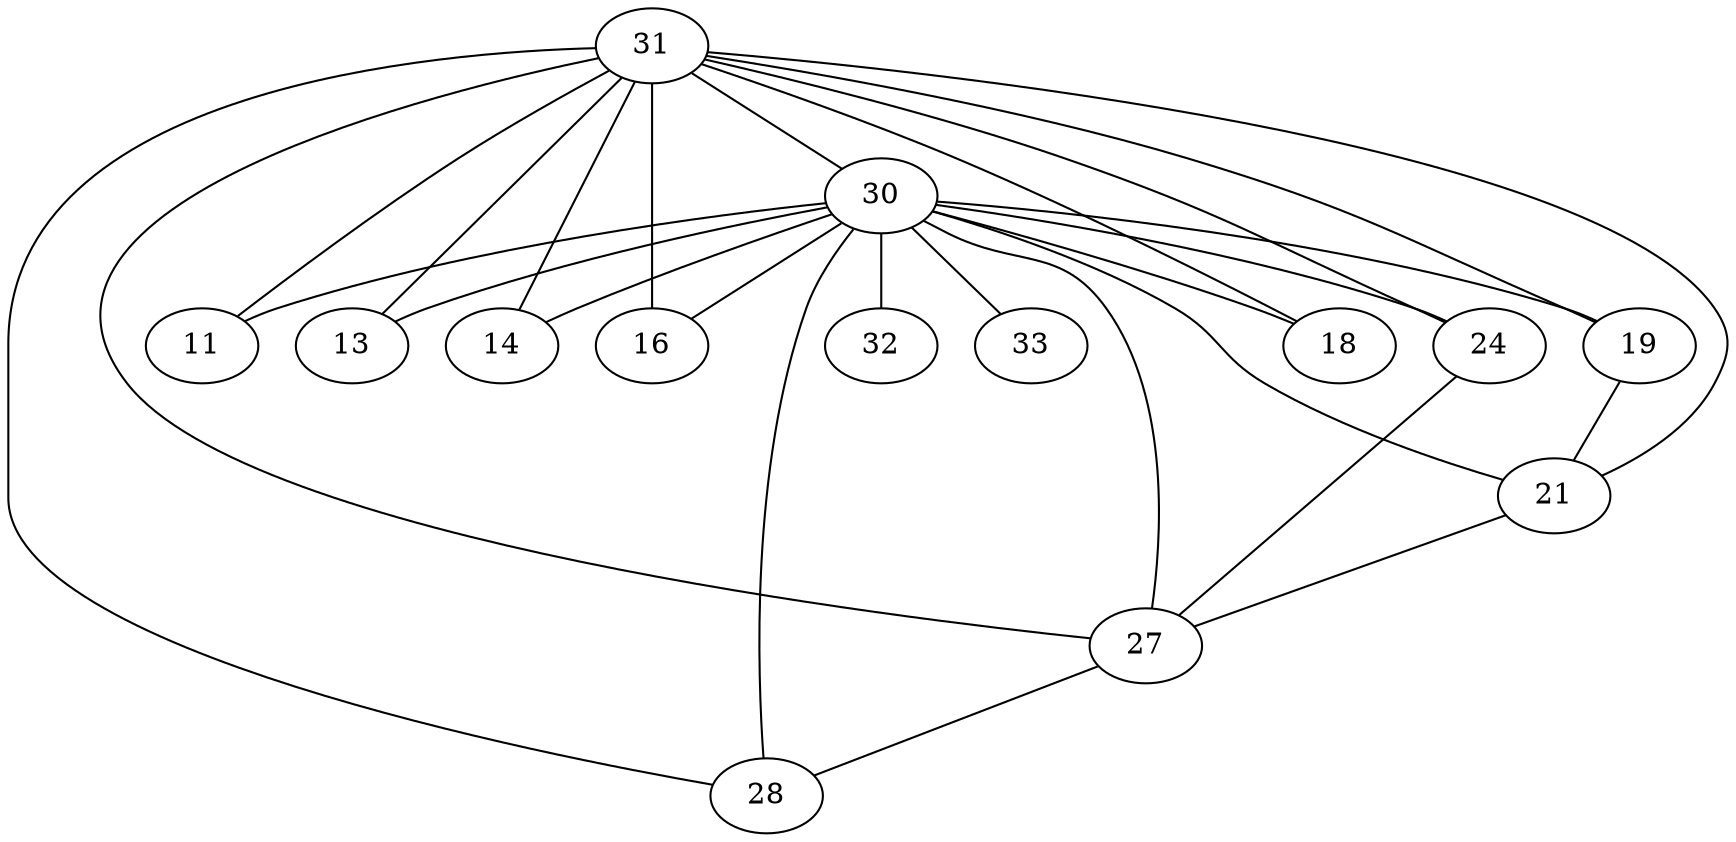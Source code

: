 strict graph{
30 -- 32
30 -- 33
30 -- 11
31 -- 11
30 -- 13
31 -- 13
30 -- 14
31 -- 14
30 -- 16
31 -- 16
30 -- 18
31 -- 18
30 -- 19
31 -- 19
19 -- 21
30 -- 21
31 -- 21
30 -- 24
31 -- 24
21 -- 27
24 -- 27
30 -- 27
31 -- 27
27 -- 28
30 -- 28
31 -- 28
31 -- 30
}
